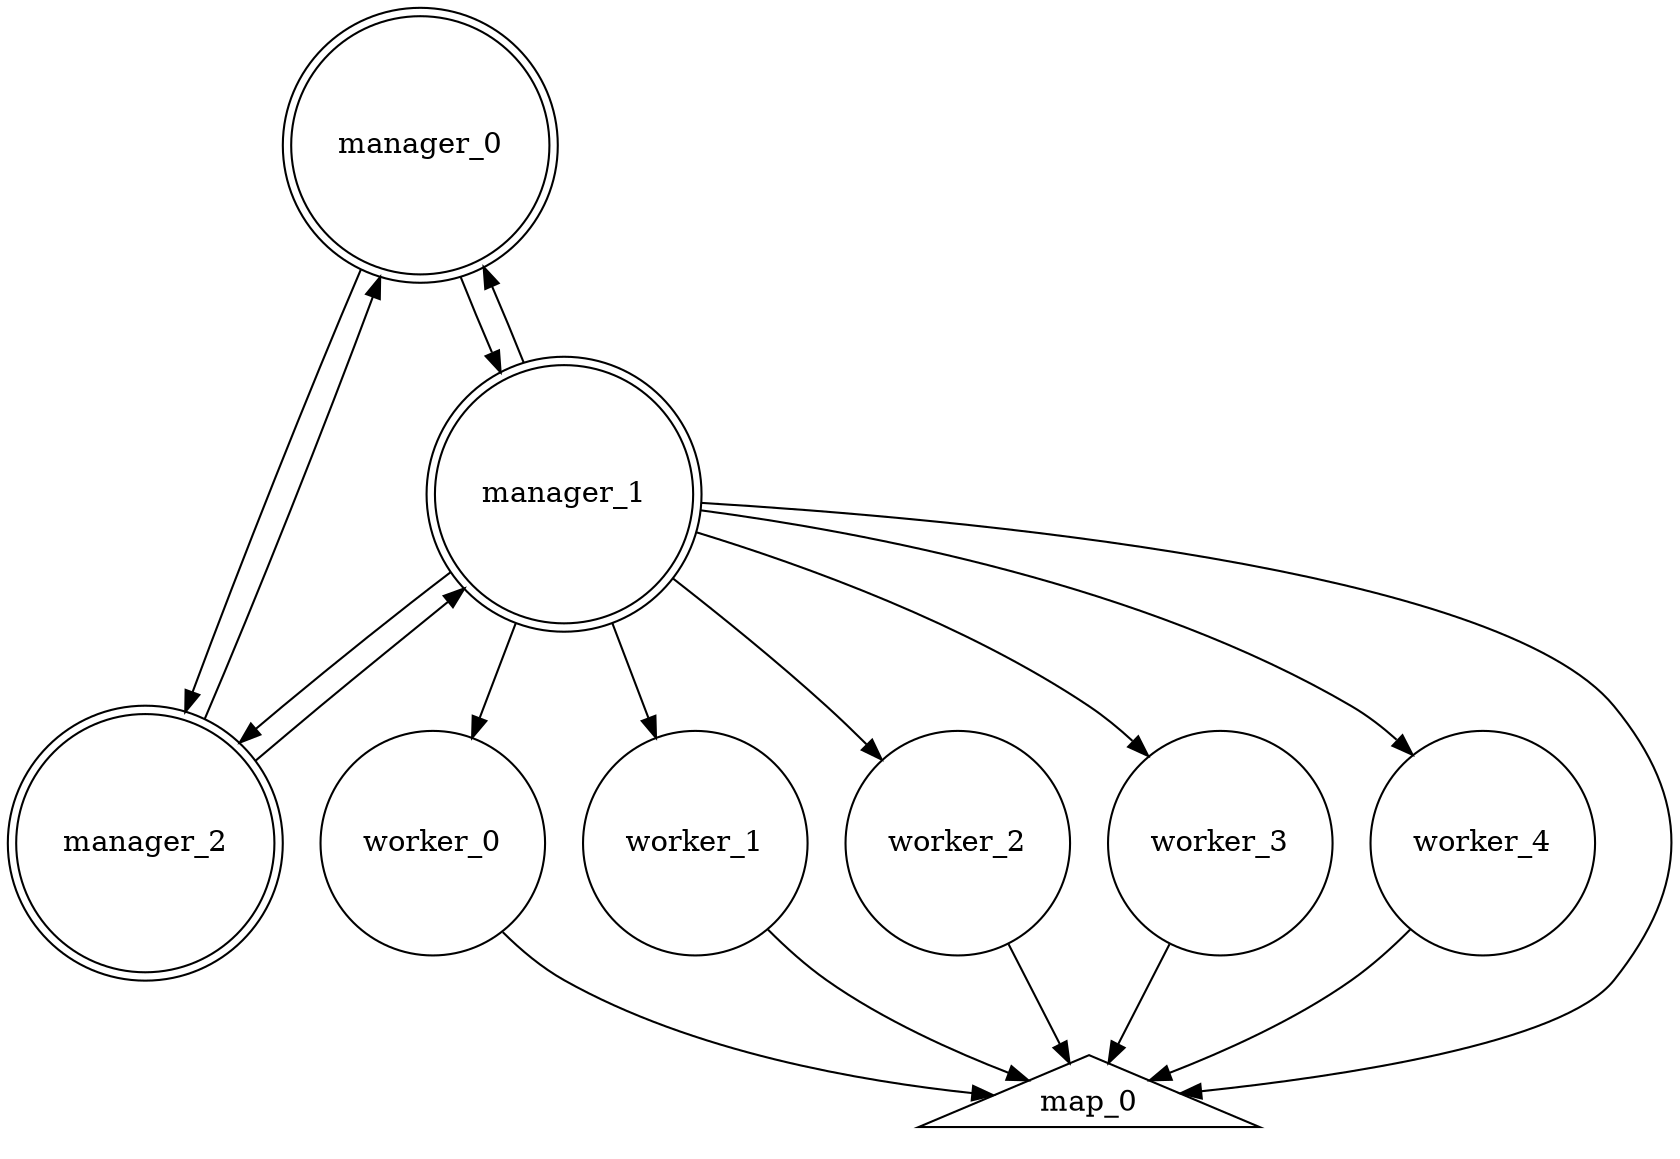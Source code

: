 digraph ant_hill_net {
    manager_0[shape=doublecircle];
    manager_1[shape=doublecircle];
    manager_2[shape=doublecircle];

    worker_0[shape=circle];
    worker_1[shape=circle];
    worker_2[shape=circle];
    worker_3[shape=circle];
    worker_4[shape=circle];

    map_0[shape=triangle];

    manager_0 -> manager_1 -> manager_2;
    manager_2 -> manager_0 -> manager_2;
    manager_2 -> manager_1 -> manager_0;

    manager_1 -> worker_0;
    manager_1 -> worker_1;
    manager_1 -> worker_2;
    manager_1 -> worker_3;
    manager_1 -> worker_4;

    manager_1 -> map_0;

    worker_0 -> map_0;
    worker_1 -> map_0;
    worker_2 -> map_0;
    worker_3 -> map_0;
    worker_4 -> map_0;
}
